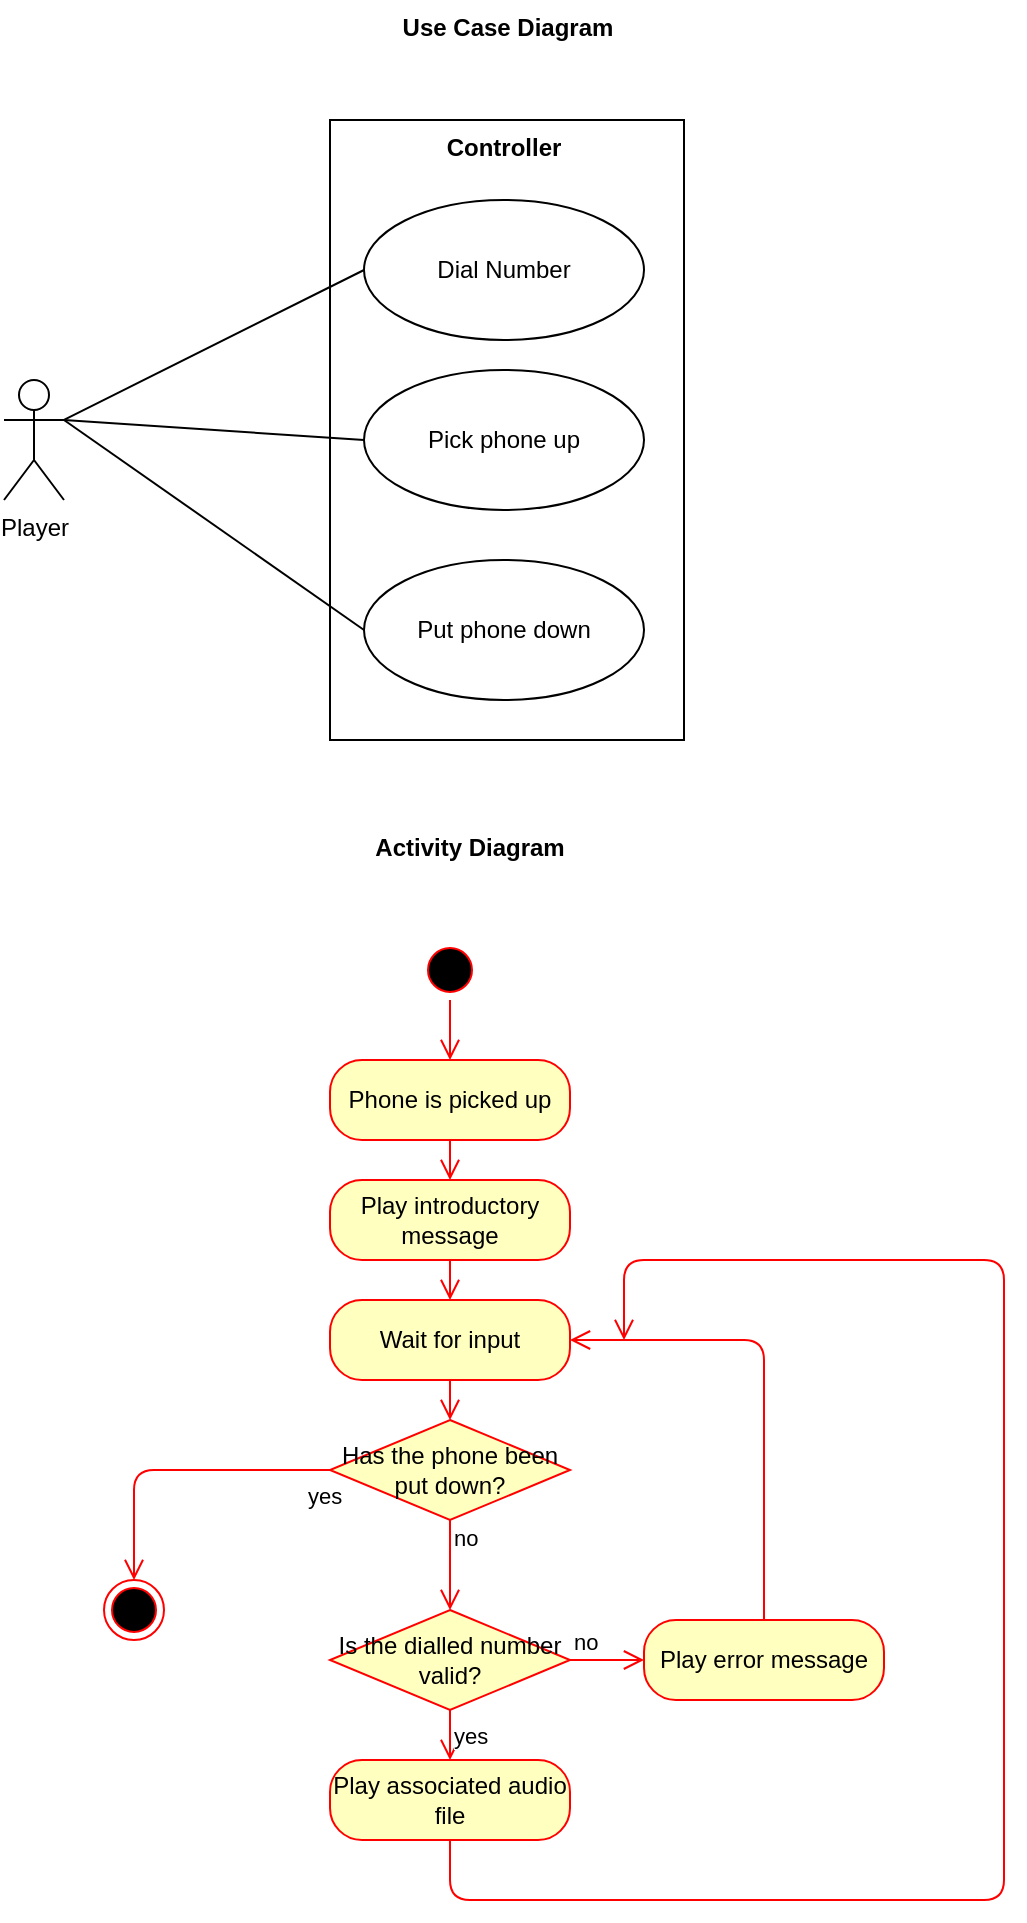 <mxfile version="12.7.0"><diagram id="ZvUtFLuL2c7zJkw4LKu5" name="Page-1"><mxGraphModel dx="569" dy="318" grid="1" gridSize="10" guides="1" tooltips="1" connect="1" arrows="1" fold="1" page="1" pageScale="1" pageWidth="827" pageHeight="1169" math="0" shadow="0"><root><mxCell id="0"/><mxCell id="1" parent="0"/><mxCell id="Tpix4F2u5NIG6ZfoI2Oo-8" value="" style="html=1;" vertex="1" parent="1"><mxGeometry x="343" y="70" width="177" height="310" as="geometry"/></mxCell><mxCell id="Tpix4F2u5NIG6ZfoI2Oo-9" value="Controller" style="text;align=center;fontStyle=1;verticalAlign=middle;spacingLeft=3;spacingRight=3;strokeColor=none;rotatable=0;points=[[0,0.5],[1,0.5]];portConstraint=eastwest;" vertex="1" parent="1"><mxGeometry x="390" y="70" width="80" height="26" as="geometry"/></mxCell><mxCell id="Tpix4F2u5NIG6ZfoI2Oo-10" value="Player" style="shape=umlActor;verticalLabelPosition=bottom;labelBackgroundColor=#ffffff;verticalAlign=top;html=1;" vertex="1" parent="1"><mxGeometry x="180" y="200" width="30" height="60" as="geometry"/></mxCell><mxCell id="Tpix4F2u5NIG6ZfoI2Oo-12" value="Dial Number" style="ellipse;whiteSpace=wrap;html=1;" vertex="1" parent="1"><mxGeometry x="360" y="110" width="140" height="70" as="geometry"/></mxCell><mxCell id="Tpix4F2u5NIG6ZfoI2Oo-13" value="Pick phone up" style="ellipse;whiteSpace=wrap;html=1;" vertex="1" parent="1"><mxGeometry x="360" y="195" width="140" height="70" as="geometry"/></mxCell><mxCell id="Tpix4F2u5NIG6ZfoI2Oo-14" value="Put phone down" style="ellipse;whiteSpace=wrap;html=1;" vertex="1" parent="1"><mxGeometry x="360" y="290" width="140" height="70" as="geometry"/></mxCell><mxCell id="Tpix4F2u5NIG6ZfoI2Oo-15" value="" style="endArrow=none;html=1;entryX=0;entryY=0.5;entryDx=0;entryDy=0;exitX=1;exitY=0.333;exitDx=0;exitDy=0;exitPerimeter=0;" edge="1" parent="1" source="Tpix4F2u5NIG6ZfoI2Oo-10" target="Tpix4F2u5NIG6ZfoI2Oo-12"><mxGeometry width="50" height="50" relative="1" as="geometry"><mxPoint x="250" y="190" as="sourcePoint"/><mxPoint x="300" y="140" as="targetPoint"/></mxGeometry></mxCell><mxCell id="Tpix4F2u5NIG6ZfoI2Oo-16" value="" style="endArrow=none;html=1;exitX=1;exitY=0.333;exitDx=0;exitDy=0;exitPerimeter=0;entryX=0;entryY=0.5;entryDx=0;entryDy=0;" edge="1" parent="1" source="Tpix4F2u5NIG6ZfoI2Oo-10" target="Tpix4F2u5NIG6ZfoI2Oo-13"><mxGeometry width="50" height="50" relative="1" as="geometry"><mxPoint x="260" y="300" as="sourcePoint"/><mxPoint x="310" y="250" as="targetPoint"/></mxGeometry></mxCell><mxCell id="Tpix4F2u5NIG6ZfoI2Oo-17" value="" style="endArrow=none;html=1;exitX=1;exitY=0.333;exitDx=0;exitDy=0;exitPerimeter=0;entryX=0;entryY=0.5;entryDx=0;entryDy=0;" edge="1" parent="1" source="Tpix4F2u5NIG6ZfoI2Oo-10" target="Tpix4F2u5NIG6ZfoI2Oo-14"><mxGeometry width="50" height="50" relative="1" as="geometry"><mxPoint x="250" y="330" as="sourcePoint"/><mxPoint x="300" y="280" as="targetPoint"/></mxGeometry></mxCell><mxCell id="Tpix4F2u5NIG6ZfoI2Oo-18" value="Use Case Diagram" style="text;align=center;fontStyle=1;verticalAlign=middle;spacingLeft=3;spacingRight=3;strokeColor=none;rotatable=0;points=[[0,0.5],[1,0.5]];portConstraint=eastwest;" vertex="1" parent="1"><mxGeometry x="392" y="10" width="80" height="26" as="geometry"/></mxCell><mxCell id="Tpix4F2u5NIG6ZfoI2Oo-19" value="Activity Diagram" style="text;align=center;fontStyle=1;verticalAlign=middle;spacingLeft=3;spacingRight=3;strokeColor=none;rotatable=0;points=[[0,0.5],[1,0.5]];portConstraint=eastwest;" vertex="1" parent="1"><mxGeometry x="373" y="420" width="80" height="26" as="geometry"/></mxCell><mxCell id="Tpix4F2u5NIG6ZfoI2Oo-21" value="" style="ellipse;html=1;shape=startState;fillColor=#000000;strokeColor=#ff0000;" vertex="1" parent="1"><mxGeometry x="388" y="480" width="30" height="30" as="geometry"/></mxCell><mxCell id="Tpix4F2u5NIG6ZfoI2Oo-22" value="" style="edgeStyle=orthogonalEdgeStyle;html=1;verticalAlign=bottom;endArrow=open;endSize=8;strokeColor=#ff0000;entryX=0.5;entryY=0;entryDx=0;entryDy=0;" edge="1" source="Tpix4F2u5NIG6ZfoI2Oo-21" parent="1" target="Tpix4F2u5NIG6ZfoI2Oo-23"><mxGeometry relative="1" as="geometry"><mxPoint x="405" y="540" as="targetPoint"/></mxGeometry></mxCell><mxCell id="Tpix4F2u5NIG6ZfoI2Oo-23" value="Phone is picked up" style="rounded=1;whiteSpace=wrap;html=1;arcSize=40;fontColor=#000000;fillColor=#ffffc0;strokeColor=#ff0000;" vertex="1" parent="1"><mxGeometry x="343" y="540" width="120" height="40" as="geometry"/></mxCell><mxCell id="Tpix4F2u5NIG6ZfoI2Oo-24" value="" style="edgeStyle=orthogonalEdgeStyle;html=1;verticalAlign=bottom;endArrow=open;endSize=8;strokeColor=#ff0000;entryX=0.5;entryY=0;entryDx=0;entryDy=0;" edge="1" source="Tpix4F2u5NIG6ZfoI2Oo-23" parent="1" target="Tpix4F2u5NIG6ZfoI2Oo-25"><mxGeometry relative="1" as="geometry"><mxPoint x="403" y="640" as="targetPoint"/></mxGeometry></mxCell><mxCell id="Tpix4F2u5NIG6ZfoI2Oo-25" value="Play introductory message" style="rounded=1;whiteSpace=wrap;html=1;arcSize=40;fontColor=#000000;fillColor=#ffffc0;strokeColor=#ff0000;" vertex="1" parent="1"><mxGeometry x="343" y="600" width="120" height="40" as="geometry"/></mxCell><mxCell id="Tpix4F2u5NIG6ZfoI2Oo-26" value="" style="edgeStyle=orthogonalEdgeStyle;html=1;verticalAlign=bottom;endArrow=open;endSize=8;strokeColor=#ff0000;exitX=0.5;exitY=1;exitDx=0;exitDy=0;entryX=0.5;entryY=0;entryDx=0;entryDy=0;" edge="1" source="Tpix4F2u5NIG6ZfoI2Oo-25" parent="1" target="Tpix4F2u5NIG6ZfoI2Oo-28"><mxGeometry relative="1" as="geometry"><mxPoint x="403" y="680" as="targetPoint"/><mxPoint x="403" y="670" as="sourcePoint"/></mxGeometry></mxCell><mxCell id="Tpix4F2u5NIG6ZfoI2Oo-28" value="Wait for input" style="rounded=1;whiteSpace=wrap;html=1;arcSize=40;fontColor=#000000;fillColor=#ffffc0;strokeColor=#ff0000;" vertex="1" parent="1"><mxGeometry x="343" y="660" width="120" height="40" as="geometry"/></mxCell><mxCell id="Tpix4F2u5NIG6ZfoI2Oo-29" value="" style="edgeStyle=orthogonalEdgeStyle;html=1;verticalAlign=bottom;endArrow=open;endSize=8;strokeColor=#ff0000;entryX=0.5;entryY=0;entryDx=0;entryDy=0;" edge="1" source="Tpix4F2u5NIG6ZfoI2Oo-28" parent="1" target="Tpix4F2u5NIG6ZfoI2Oo-41"><mxGeometry relative="1" as="geometry"><mxPoint x="403" y="720" as="targetPoint"/></mxGeometry></mxCell><mxCell id="Tpix4F2u5NIG6ZfoI2Oo-30" value="Is the dialled number valid?" style="rhombus;whiteSpace=wrap;html=1;fillColor=#ffffc0;strokeColor=#ff0000;" vertex="1" parent="1"><mxGeometry x="343" y="815" width="120" height="50" as="geometry"/></mxCell><mxCell id="Tpix4F2u5NIG6ZfoI2Oo-31" value="no" style="edgeStyle=orthogonalEdgeStyle;html=1;align=left;verticalAlign=bottom;endArrow=open;endSize=8;strokeColor=#ff0000;entryX=0;entryY=0.5;entryDx=0;entryDy=0;exitX=1;exitY=0.5;exitDx=0;exitDy=0;" edge="1" source="Tpix4F2u5NIG6ZfoI2Oo-30" parent="1" target="Tpix4F2u5NIG6ZfoI2Oo-33"><mxGeometry x="-1" relative="1" as="geometry"><mxPoint x="480" y="820" as="targetPoint"/><Array as="points"><mxPoint x="470" y="840"/><mxPoint x="470" y="840"/></Array></mxGeometry></mxCell><mxCell id="Tpix4F2u5NIG6ZfoI2Oo-32" value="yes" style="edgeStyle=orthogonalEdgeStyle;html=1;align=left;verticalAlign=top;endArrow=open;endSize=8;strokeColor=#ff0000;entryX=0.5;entryY=0;entryDx=0;entryDy=0;" edge="1" source="Tpix4F2u5NIG6ZfoI2Oo-30" parent="1" target="Tpix4F2u5NIG6ZfoI2Oo-35"><mxGeometry x="-1" relative="1" as="geometry"><mxPoint x="353" y="920" as="targetPoint"/><mxPoint as="offset"/></mxGeometry></mxCell><mxCell id="Tpix4F2u5NIG6ZfoI2Oo-33" value="Play error message" style="rounded=1;whiteSpace=wrap;html=1;arcSize=40;fontColor=#000000;fillColor=#ffffc0;strokeColor=#ff0000;" vertex="1" parent="1"><mxGeometry x="500" y="820" width="120" height="40" as="geometry"/></mxCell><mxCell id="Tpix4F2u5NIG6ZfoI2Oo-34" value="" style="edgeStyle=orthogonalEdgeStyle;html=1;verticalAlign=bottom;endArrow=open;endSize=8;strokeColor=#ff0000;entryX=1;entryY=0.5;entryDx=0;entryDy=0;exitX=0.5;exitY=0;exitDx=0;exitDy=0;" edge="1" source="Tpix4F2u5NIG6ZfoI2Oo-33" parent="1" target="Tpix4F2u5NIG6ZfoI2Oo-28"><mxGeometry relative="1" as="geometry"><mxPoint x="540" y="810" as="targetPoint"/><Array as="points"><mxPoint x="560" y="680"/></Array></mxGeometry></mxCell><mxCell id="Tpix4F2u5NIG6ZfoI2Oo-35" value="Play associated audio file" style="rounded=1;whiteSpace=wrap;html=1;arcSize=40;fontColor=#000000;fillColor=#ffffc0;strokeColor=#ff0000;" vertex="1" parent="1"><mxGeometry x="343" y="890" width="120" height="40" as="geometry"/></mxCell><mxCell id="Tpix4F2u5NIG6ZfoI2Oo-36" value="" style="edgeStyle=orthogonalEdgeStyle;html=1;verticalAlign=bottom;endArrow=open;endSize=8;strokeColor=#ff0000;" edge="1" source="Tpix4F2u5NIG6ZfoI2Oo-35" parent="1"><mxGeometry relative="1" as="geometry"><mxPoint x="490" y="680" as="targetPoint"/><Array as="points"><mxPoint x="403" y="960"/><mxPoint x="680" y="960"/><mxPoint x="680" y="640"/><mxPoint x="490" y="640"/></Array></mxGeometry></mxCell><mxCell id="Tpix4F2u5NIG6ZfoI2Oo-41" value="Has the phone been put down?" style="rhombus;whiteSpace=wrap;html=1;fillColor=#ffffc0;strokeColor=#ff0000;" vertex="1" parent="1"><mxGeometry x="343" y="720" width="120" height="50" as="geometry"/></mxCell><mxCell id="Tpix4F2u5NIG6ZfoI2Oo-42" value="no" style="edgeStyle=orthogonalEdgeStyle;html=1;align=left;verticalAlign=bottom;endArrow=open;endSize=8;strokeColor=#ff0000;entryX=0.5;entryY=0;entryDx=0;entryDy=0;" edge="1" source="Tpix4F2u5NIG6ZfoI2Oo-41" parent="1" target="Tpix4F2u5NIG6ZfoI2Oo-30"><mxGeometry x="-0.2" relative="1" as="geometry"><mxPoint x="440" y="760" as="targetPoint"/><mxPoint as="offset"/></mxGeometry></mxCell><mxCell id="Tpix4F2u5NIG6ZfoI2Oo-43" value="yes" style="edgeStyle=orthogonalEdgeStyle;html=1;align=left;verticalAlign=top;endArrow=open;endSize=8;strokeColor=#ff0000;entryX=0.5;entryY=0;entryDx=0;entryDy=0;" edge="1" source="Tpix4F2u5NIG6ZfoI2Oo-41" parent="1" target="Tpix4F2u5NIG6ZfoI2Oo-44"><mxGeometry x="-0.824" relative="1" as="geometry"><mxPoint x="230" y="780" as="targetPoint"/><mxPoint as="offset"/></mxGeometry></mxCell><mxCell id="Tpix4F2u5NIG6ZfoI2Oo-44" value="" style="ellipse;html=1;shape=endState;fillColor=#000000;strokeColor=#ff0000;" vertex="1" parent="1"><mxGeometry x="230" y="800" width="30" height="30" as="geometry"/></mxCell></root></mxGraphModel></diagram></mxfile>